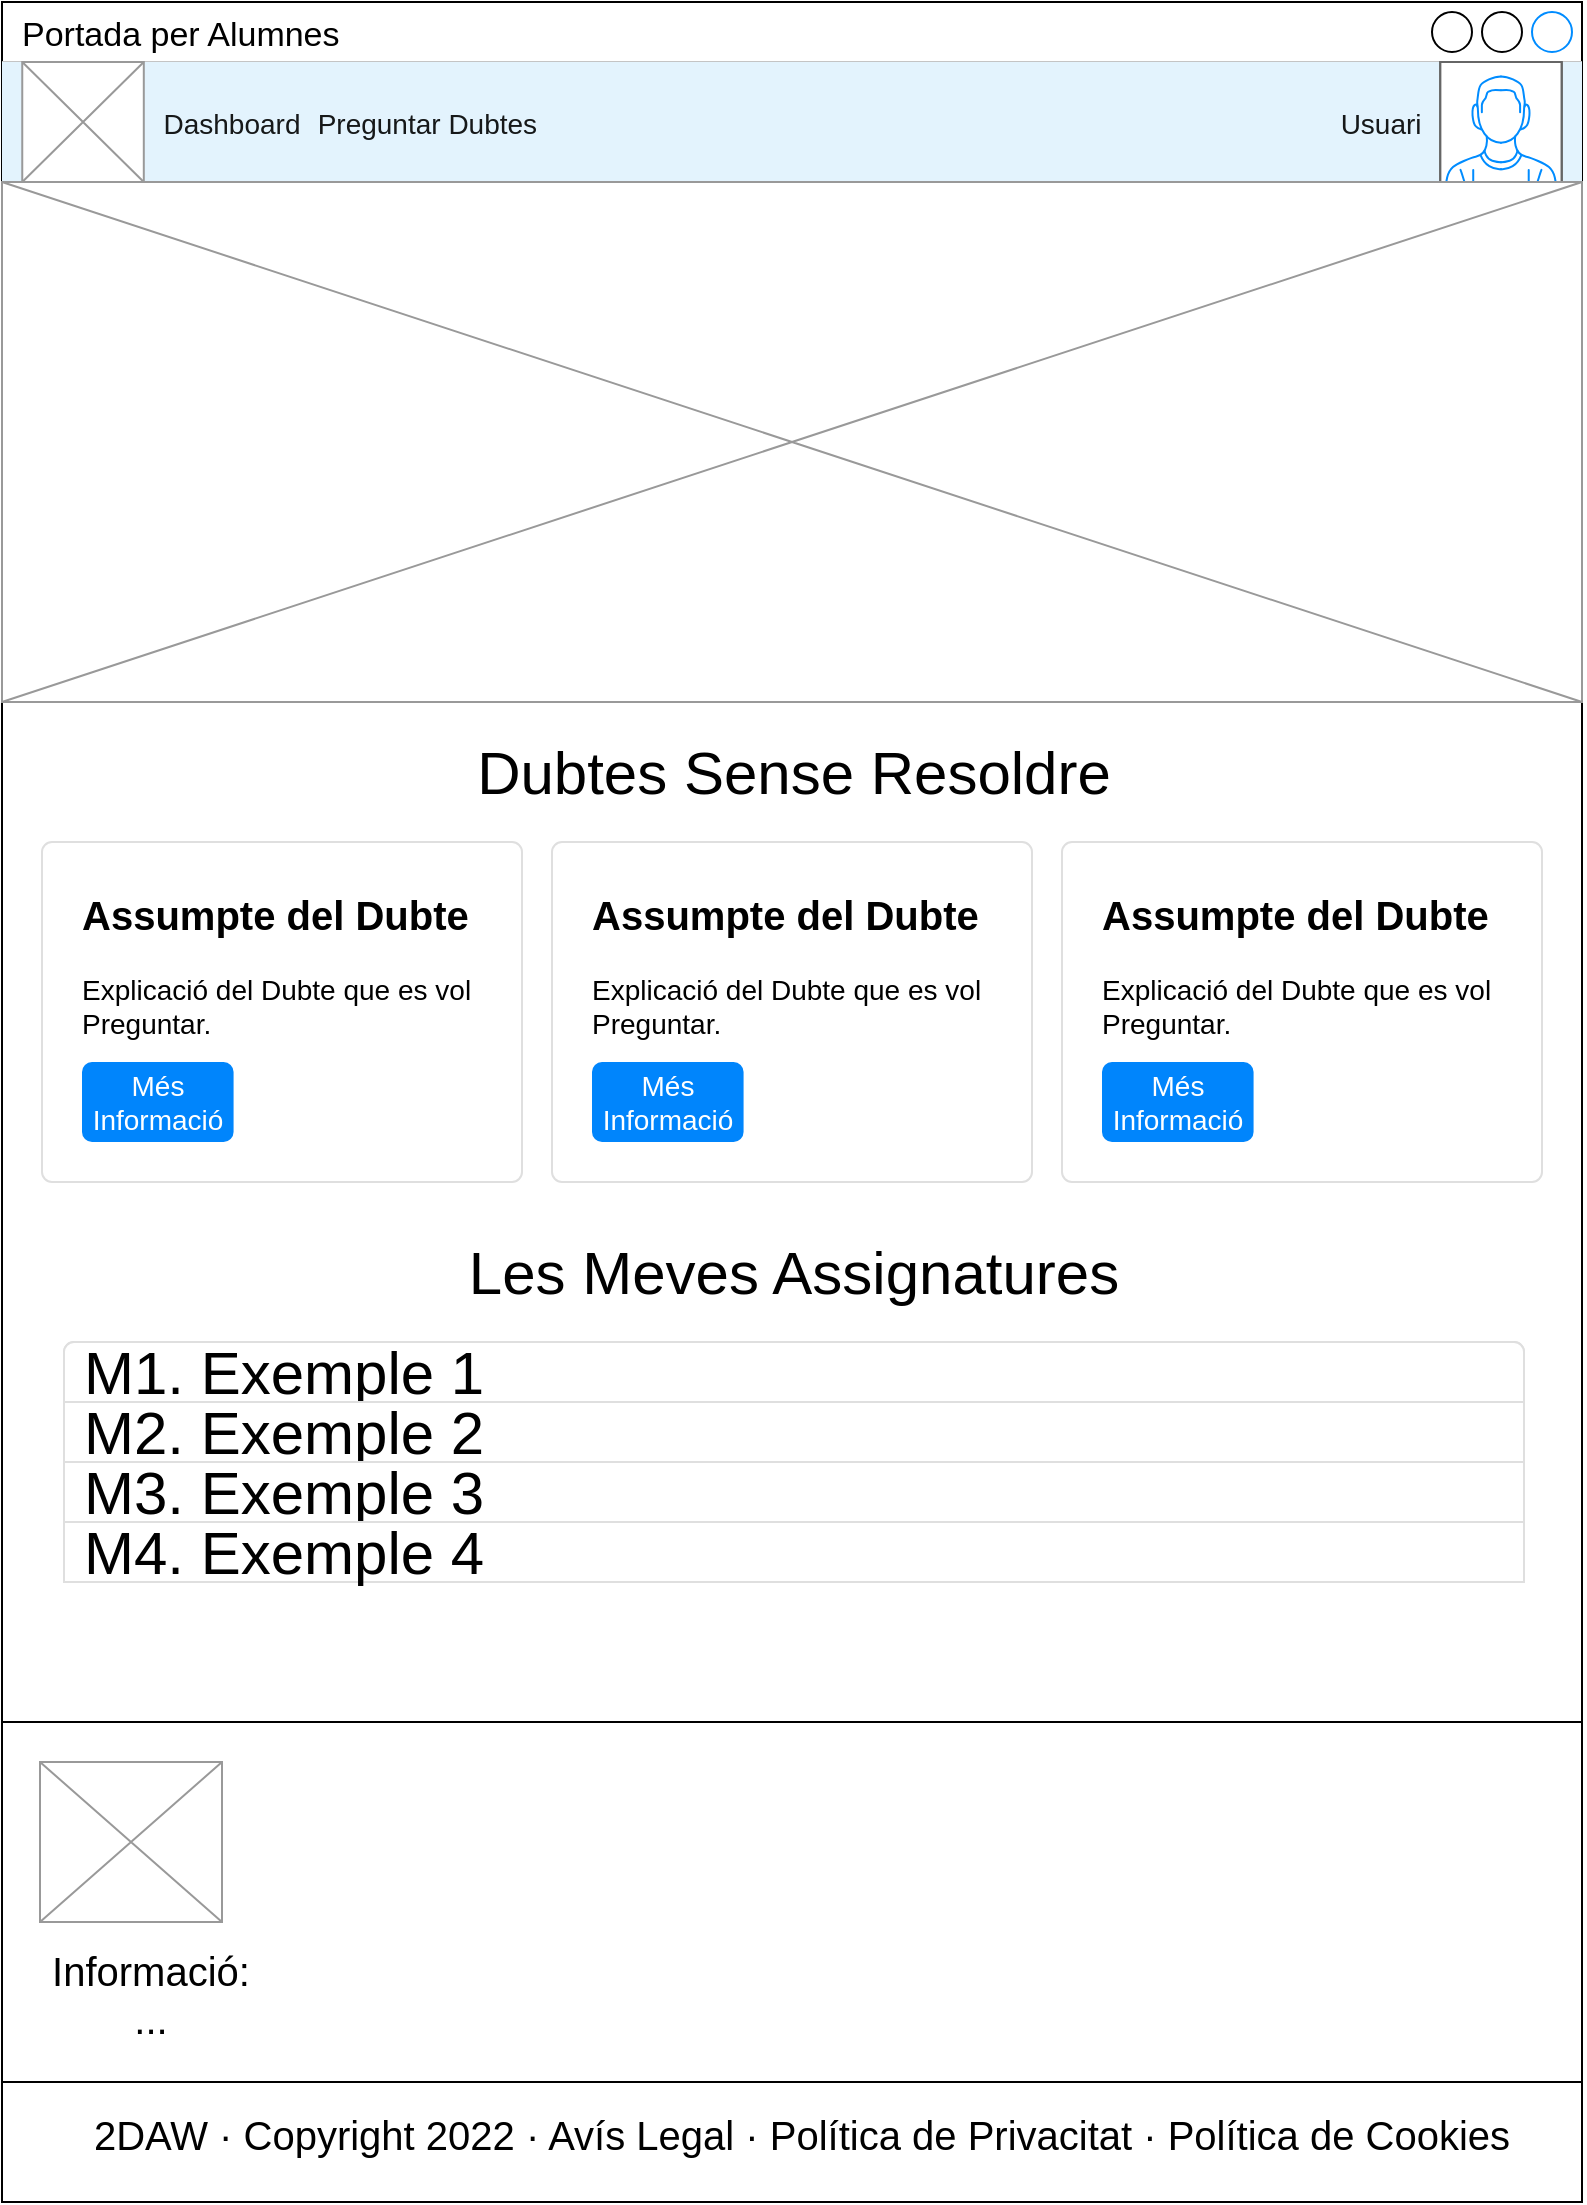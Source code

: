 <mxfile>
    <diagram id="rdRtwRyQDOsYaVcUdxkl" name="Page-1">
        <mxGraphModel dx="1038" dy="740" grid="1" gridSize="10" guides="1" tooltips="1" connect="1" arrows="1" fold="1" page="1" pageScale="1" pageWidth="827" pageHeight="1169" math="0" shadow="0">
            <root>
                <mxCell id="0"/>
                <mxCell id="1" parent="0"/>
                <mxCell id="9" value="Portada per Alumnes" style="strokeWidth=1;shadow=0;dashed=0;align=center;html=1;shape=mxgraph.mockup.containers.window;align=left;verticalAlign=top;spacingLeft=8;strokeColor2=#008cff;strokeColor3=#c4c4c4;mainText=;fontSize=17;labelBackgroundColor=none;" parent="1" vertex="1">
                    <mxGeometry x="20" y="20" width="790" height="1100" as="geometry"/>
                </mxCell>
                <mxCell id="10" value="Navbar" style="html=1;shadow=0;dashed=0;fillColor=#E3F3FD;strokeColor=none;fontSize=16;fontColor=#161819;align=left;spacing=15;" parent="1" vertex="1">
                    <mxGeometry x="20" y="50" width="790" height="60" as="geometry"/>
                </mxCell>
                <mxCell id="11" value="Dashboard" style="fillColor=none;strokeColor=none;fontSize=14;fontColor=#161819;align=center;" parent="10" vertex="1">
                    <mxGeometry width="70" height="40" relative="1" as="geometry">
                        <mxPoint x="80" y="10" as="offset"/>
                    </mxGeometry>
                </mxCell>
                <mxCell id="20" value="" style="verticalLabelPosition=bottom;shadow=0;dashed=0;align=center;html=1;verticalAlign=top;strokeWidth=1;shape=mxgraph.mockup.containers.userMale;strokeColor=#666666;strokeColor2=#008cff;" parent="10" vertex="1">
                    <mxGeometry x="719.103" width="60.769" height="60" as="geometry"/>
                </mxCell>
                <mxCell id="22" value="" style="verticalLabelPosition=bottom;shadow=0;dashed=0;align=center;html=1;verticalAlign=top;strokeWidth=1;shape=mxgraph.mockup.graphics.simpleIcon;strokeColor=#999999;" parent="10" vertex="1">
                    <mxGeometry x="10.128" width="60.769" height="60" as="geometry"/>
                </mxCell>
                <mxCell id="26" value="Preguntar Dubtes" style="fillColor=none;strokeColor=none;fontSize=14;fontColor=#161819;align=center;" parent="10" vertex="1">
                    <mxGeometry x="151.923" y="10" width="121.538" height="40" as="geometry"/>
                </mxCell>
                <mxCell id="27" value="Usuari" style="fillColor=none;strokeColor=none;fontSize=14;fontColor=#161819;align=center;" parent="10" vertex="1">
                    <mxGeometry x="660" y="10" width="59.1" height="40" as="geometry"/>
                </mxCell>
                <mxCell id="28" value="" style="verticalLabelPosition=bottom;shadow=0;dashed=0;align=center;html=1;verticalAlign=top;strokeWidth=1;shape=mxgraph.mockup.graphics.simpleIcon;strokeColor=#999999;" parent="1" vertex="1">
                    <mxGeometry x="20" y="110" width="790" height="260" as="geometry"/>
                </mxCell>
                <mxCell id="29" value="" style="rounded=0;whiteSpace=wrap;html=1;fontSize=30;" vertex="1" parent="1">
                    <mxGeometry x="20" y="880" width="790" height="240" as="geometry"/>
                </mxCell>
                <mxCell id="30" value="" style="verticalLabelPosition=bottom;shadow=0;dashed=0;align=center;html=1;verticalAlign=top;strokeWidth=1;shape=mxgraph.mockup.graphics.simpleIcon;strokeColor=#999999;" vertex="1" parent="1">
                    <mxGeometry x="39" y="900" width="91" height="80" as="geometry"/>
                </mxCell>
                <mxCell id="31" value="Informació:&#10;..." style="fontSize=20;align=center;strokeColor=none;" vertex="1" parent="1">
                    <mxGeometry x="39" y="990" width="111" height="50" as="geometry"/>
                </mxCell>
                <mxCell id="32" value="2DAW · Copyright 2022 · Avís Legal · Política de Privacitat · Política de Cookies" style="fontSize=20;align=center;strokeColor=none;" vertex="1" parent="1">
                    <mxGeometry x="80" y="1060" width="680" height="50" as="geometry"/>
                </mxCell>
                <mxCell id="33" value="" style="endArrow=none;html=1;fontSize=20;exitX=0;exitY=0.75;exitDx=0;exitDy=0;entryX=1;entryY=0.75;entryDx=0;entryDy=0;" edge="1" parent="1" source="29" target="29">
                    <mxGeometry width="50" height="50" relative="1" as="geometry">
                        <mxPoint x="160" y="1050" as="sourcePoint"/>
                        <mxPoint x="210" y="1000" as="targetPoint"/>
                    </mxGeometry>
                </mxCell>
                <mxCell id="34" value="&lt;span style=&quot;font-size: 30px&quot;&gt;Dubtes Sense Resoldre&lt;/span&gt;" style="text;html=1;strokeColor=none;fillColor=none;align=center;verticalAlign=middle;whiteSpace=wrap;rounded=0;" vertex="1" parent="1">
                    <mxGeometry x="231" y="390" width="370" height="30" as="geometry"/>
                </mxCell>
                <mxCell id="35" value="&lt;b&gt;&lt;font style=&quot;font-size: 20px&quot;&gt;Assumpte del Dubte&lt;/font&gt;&lt;/b&gt;&lt;br style=&quot;font-size: 14px&quot;&gt;&lt;br&gt;Explicació del Dubte que es vol Preguntar." style="html=1;shadow=0;dashed=0;shape=mxgraph.bootstrap.rrect;rSize=5;strokeColor=#DFDFDF;html=1;whiteSpace=wrap;fillColor=#FFFFFF;fontColor=#000000;align=left;verticalAlign=top;spacing=20;fontSize=14;" vertex="1" parent="1">
                    <mxGeometry x="40" y="440" width="240" height="170" as="geometry"/>
                </mxCell>
                <mxCell id="36" value="Més Informació" style="html=1;shadow=0;dashed=0;shape=mxgraph.bootstrap.rrect;rSize=5;perimeter=none;whiteSpace=wrap;fillColor=#0085FC;strokeColor=none;fontColor=#ffffff;resizeWidth=1;fontSize=14;" vertex="1" parent="35">
                    <mxGeometry y="1" width="75.789" height="40" relative="1" as="geometry">
                        <mxPoint x="20" y="-60" as="offset"/>
                    </mxGeometry>
                </mxCell>
                <mxCell id="37" value="&lt;b&gt;&lt;font style=&quot;font-size: 20px&quot;&gt;Assumpte del Dubte&lt;/font&gt;&lt;/b&gt;&lt;br style=&quot;font-size: 14px&quot;&gt;&lt;br&gt;Explicació del Dubte que es vol Preguntar." style="html=1;shadow=0;dashed=0;shape=mxgraph.bootstrap.rrect;rSize=5;strokeColor=#DFDFDF;html=1;whiteSpace=wrap;fillColor=#FFFFFF;fontColor=#000000;align=left;verticalAlign=top;spacing=20;fontSize=14;" vertex="1" parent="1">
                    <mxGeometry x="295" y="440" width="240" height="170" as="geometry"/>
                </mxCell>
                <mxCell id="38" value="Més Informació" style="html=1;shadow=0;dashed=0;shape=mxgraph.bootstrap.rrect;rSize=5;perimeter=none;whiteSpace=wrap;fillColor=#0085FC;strokeColor=none;fontColor=#ffffff;resizeWidth=1;fontSize=14;" vertex="1" parent="37">
                    <mxGeometry y="1" width="75.789" height="40" relative="1" as="geometry">
                        <mxPoint x="20" y="-60" as="offset"/>
                    </mxGeometry>
                </mxCell>
                <mxCell id="39" value="&lt;b&gt;&lt;font style=&quot;font-size: 20px&quot;&gt;Assumpte del Dubte&lt;/font&gt;&lt;/b&gt;&lt;br style=&quot;font-size: 14px&quot;&gt;&lt;br&gt;Explicació del Dubte que es vol Preguntar." style="html=1;shadow=0;dashed=0;shape=mxgraph.bootstrap.rrect;rSize=5;strokeColor=#DFDFDF;html=1;whiteSpace=wrap;fillColor=#FFFFFF;fontColor=#000000;align=left;verticalAlign=top;spacing=20;fontSize=14;" vertex="1" parent="1">
                    <mxGeometry x="550" y="440" width="240" height="170" as="geometry"/>
                </mxCell>
                <mxCell id="40" value="Més Informació" style="html=1;shadow=0;dashed=0;shape=mxgraph.bootstrap.rrect;rSize=5;perimeter=none;whiteSpace=wrap;fillColor=#0085FC;strokeColor=none;fontColor=#ffffff;resizeWidth=1;fontSize=14;" vertex="1" parent="39">
                    <mxGeometry y="1" width="75.789" height="40" relative="1" as="geometry">
                        <mxPoint x="20" y="-60" as="offset"/>
                    </mxGeometry>
                </mxCell>
                <mxCell id="41" value="&lt;span style=&quot;font-size: 30px&quot;&gt;Les Meves Assignatures&lt;/span&gt;" style="text;html=1;strokeColor=none;fillColor=none;align=center;verticalAlign=middle;whiteSpace=wrap;rounded=0;" vertex="1" parent="1">
                    <mxGeometry x="231" y="640" width="370" height="30" as="geometry"/>
                </mxCell>
                <mxCell id="42" value="" style="html=1;shadow=0;dashed=0;shape=mxgraph.bootstrap.rrect;rSize=5;strokeColor=#DFDFDF;html=1;whiteSpace=wrap;fillColor=#FFFFFF;fontColor=#000000;fontSize=30;" vertex="1" parent="1">
                    <mxGeometry x="51" y="690" width="730" height="120" as="geometry"/>
                </mxCell>
                <mxCell id="43" value="M1. Exemple 1" style="strokeColor=inherit;fillColor=inherit;gradientColor=inherit;fontColor=inherit;html=1;shadow=0;dashed=0;shape=mxgraph.bootstrap.topButton;rSize=5;perimeter=none;whiteSpace=wrap;resizeWidth=1;align=left;spacing=10;fontSize=30;" vertex="1" parent="42">
                    <mxGeometry width="730" height="30" relative="1" as="geometry"/>
                </mxCell>
                <mxCell id="44" value="M2. Exemple 2" style="strokeColor=inherit;fillColor=inherit;gradientColor=inherit;fontColor=inherit;html=1;shadow=0;dashed=0;perimeter=none;whiteSpace=wrap;resizeWidth=1;align=left;spacing=10;fontSize=30;" vertex="1" parent="42">
                    <mxGeometry width="730" height="30" relative="1" as="geometry">
                        <mxPoint y="30" as="offset"/>
                    </mxGeometry>
                </mxCell>
                <mxCell id="45" value="M3. Exemple 3" style="strokeColor=inherit;fillColor=inherit;gradientColor=inherit;fontColor=inherit;html=1;shadow=0;dashed=0;perimeter=none;whiteSpace=wrap;resizeWidth=1;align=left;spacing=10;fontSize=30;" vertex="1" parent="42">
                    <mxGeometry width="730" height="30" relative="1" as="geometry">
                        <mxPoint y="60" as="offset"/>
                    </mxGeometry>
                </mxCell>
                <mxCell id="46" value="M4. Exemple 4" style="strokeColor=inherit;fillColor=inherit;gradientColor=inherit;fontColor=inherit;html=1;shadow=0;dashed=0;perimeter=none;whiteSpace=wrap;resizeWidth=1;align=left;spacing=10;fontSize=30;" vertex="1" parent="42">
                    <mxGeometry width="730" height="30" relative="1" as="geometry">
                        <mxPoint y="90" as="offset"/>
                    </mxGeometry>
                </mxCell>
            </root>
        </mxGraphModel>
    </diagram>
</mxfile>